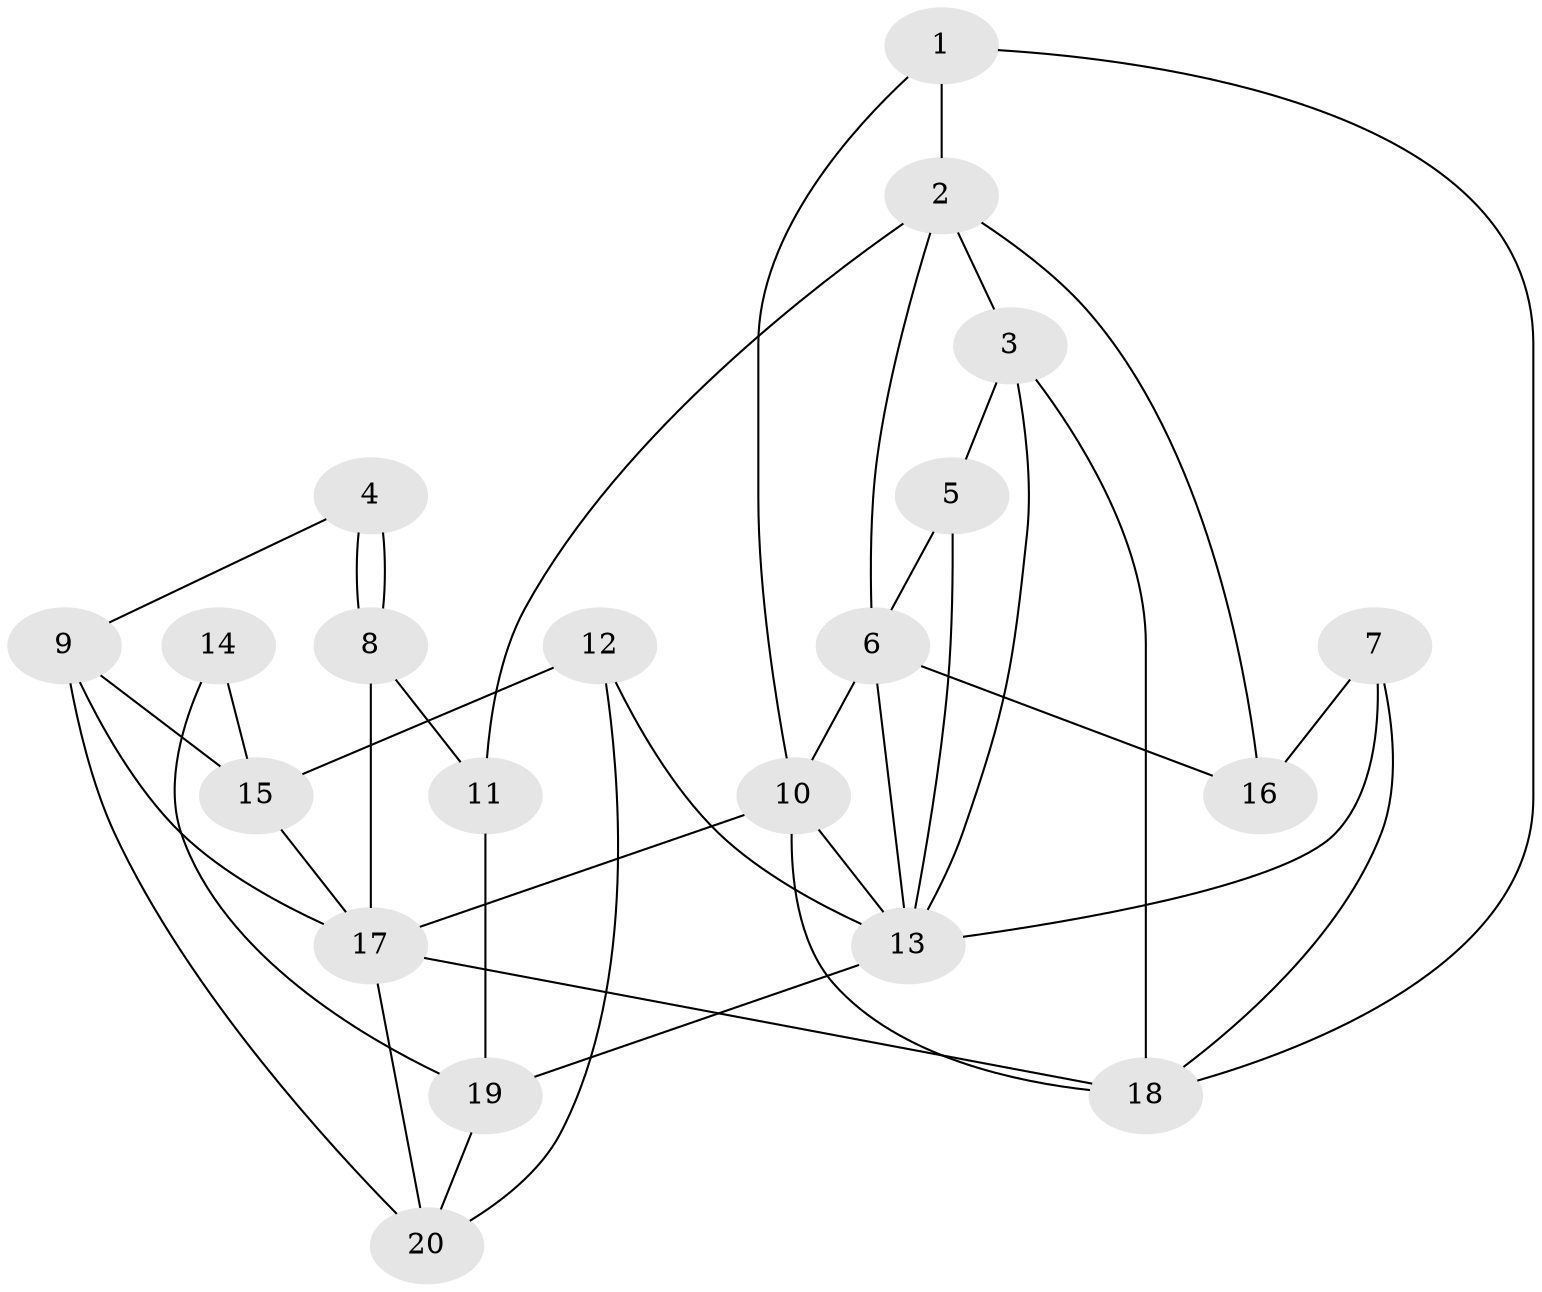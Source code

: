 // Generated by graph-tools (version 1.1) at 2025/46/02/15/25 05:46:28]
// undirected, 20 vertices, 40 edges
graph export_dot {
graph [start="1"]
  node [color=gray90,style=filled];
  1;
  2;
  3;
  4;
  5;
  6;
  7;
  8;
  9;
  10;
  11;
  12;
  13;
  14;
  15;
  16;
  17;
  18;
  19;
  20;
  1 -- 10;
  1 -- 18;
  1 -- 2;
  2 -- 6;
  2 -- 3;
  2 -- 11;
  2 -- 16;
  3 -- 13;
  3 -- 5;
  3 -- 18;
  4 -- 9;
  4 -- 8;
  4 -- 8;
  5 -- 13;
  5 -- 6;
  6 -- 16;
  6 -- 10;
  6 -- 13;
  7 -- 18;
  7 -- 13;
  7 -- 16;
  8 -- 17;
  8 -- 11;
  9 -- 20;
  9 -- 17;
  9 -- 15;
  10 -- 17;
  10 -- 13;
  10 -- 18;
  11 -- 19;
  12 -- 20;
  12 -- 13;
  12 -- 15;
  13 -- 19;
  14 -- 19;
  14 -- 15;
  15 -- 17;
  17 -- 18;
  17 -- 20;
  19 -- 20;
}
